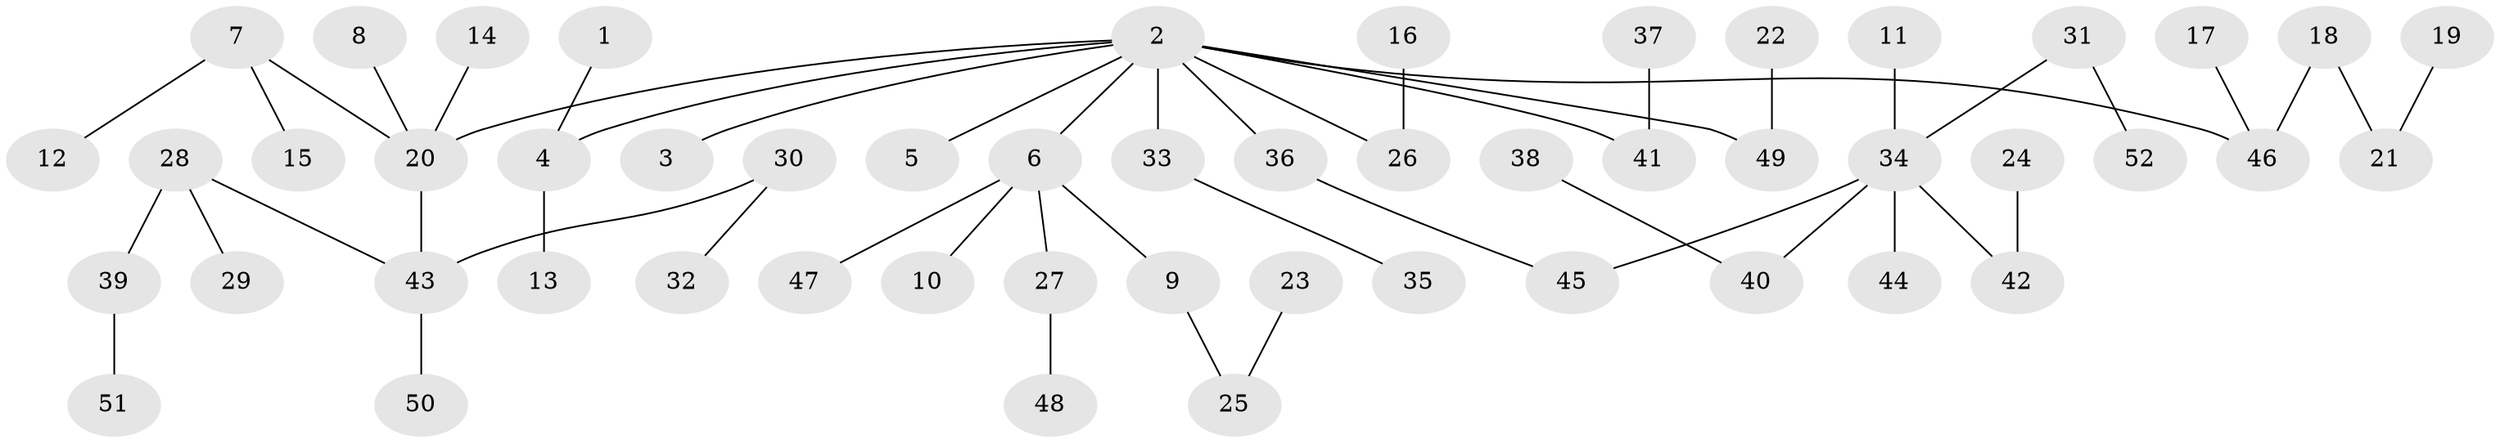 // original degree distribution, {4: 0.08653846153846154, 7: 0.009615384615384616, 6: 0.019230769230769232, 3: 0.14423076923076922, 1: 0.5192307692307693, 2: 0.20192307692307693, 5: 0.019230769230769232}
// Generated by graph-tools (version 1.1) at 2025/50/03/09/25 03:50:18]
// undirected, 52 vertices, 51 edges
graph export_dot {
graph [start="1"]
  node [color=gray90,style=filled];
  1;
  2;
  3;
  4;
  5;
  6;
  7;
  8;
  9;
  10;
  11;
  12;
  13;
  14;
  15;
  16;
  17;
  18;
  19;
  20;
  21;
  22;
  23;
  24;
  25;
  26;
  27;
  28;
  29;
  30;
  31;
  32;
  33;
  34;
  35;
  36;
  37;
  38;
  39;
  40;
  41;
  42;
  43;
  44;
  45;
  46;
  47;
  48;
  49;
  50;
  51;
  52;
  1 -- 4 [weight=1.0];
  2 -- 3 [weight=1.0];
  2 -- 4 [weight=1.0];
  2 -- 5 [weight=1.0];
  2 -- 6 [weight=1.0];
  2 -- 20 [weight=1.0];
  2 -- 26 [weight=1.0];
  2 -- 33 [weight=1.0];
  2 -- 36 [weight=1.0];
  2 -- 41 [weight=1.0];
  2 -- 46 [weight=1.0];
  2 -- 49 [weight=1.0];
  4 -- 13 [weight=1.0];
  6 -- 9 [weight=1.0];
  6 -- 10 [weight=1.0];
  6 -- 27 [weight=1.0];
  6 -- 47 [weight=1.0];
  7 -- 12 [weight=1.0];
  7 -- 15 [weight=1.0];
  7 -- 20 [weight=1.0];
  8 -- 20 [weight=1.0];
  9 -- 25 [weight=1.0];
  11 -- 34 [weight=1.0];
  14 -- 20 [weight=1.0];
  16 -- 26 [weight=1.0];
  17 -- 46 [weight=1.0];
  18 -- 21 [weight=1.0];
  18 -- 46 [weight=1.0];
  19 -- 21 [weight=1.0];
  20 -- 43 [weight=1.0];
  22 -- 49 [weight=1.0];
  23 -- 25 [weight=1.0];
  24 -- 42 [weight=1.0];
  27 -- 48 [weight=1.0];
  28 -- 29 [weight=1.0];
  28 -- 39 [weight=1.0];
  28 -- 43 [weight=1.0];
  30 -- 32 [weight=1.0];
  30 -- 43 [weight=1.0];
  31 -- 34 [weight=1.0];
  31 -- 52 [weight=1.0];
  33 -- 35 [weight=1.0];
  34 -- 40 [weight=1.0];
  34 -- 42 [weight=1.0];
  34 -- 44 [weight=1.0];
  34 -- 45 [weight=1.0];
  36 -- 45 [weight=1.0];
  37 -- 41 [weight=1.0];
  38 -- 40 [weight=1.0];
  39 -- 51 [weight=1.0];
  43 -- 50 [weight=1.0];
}
